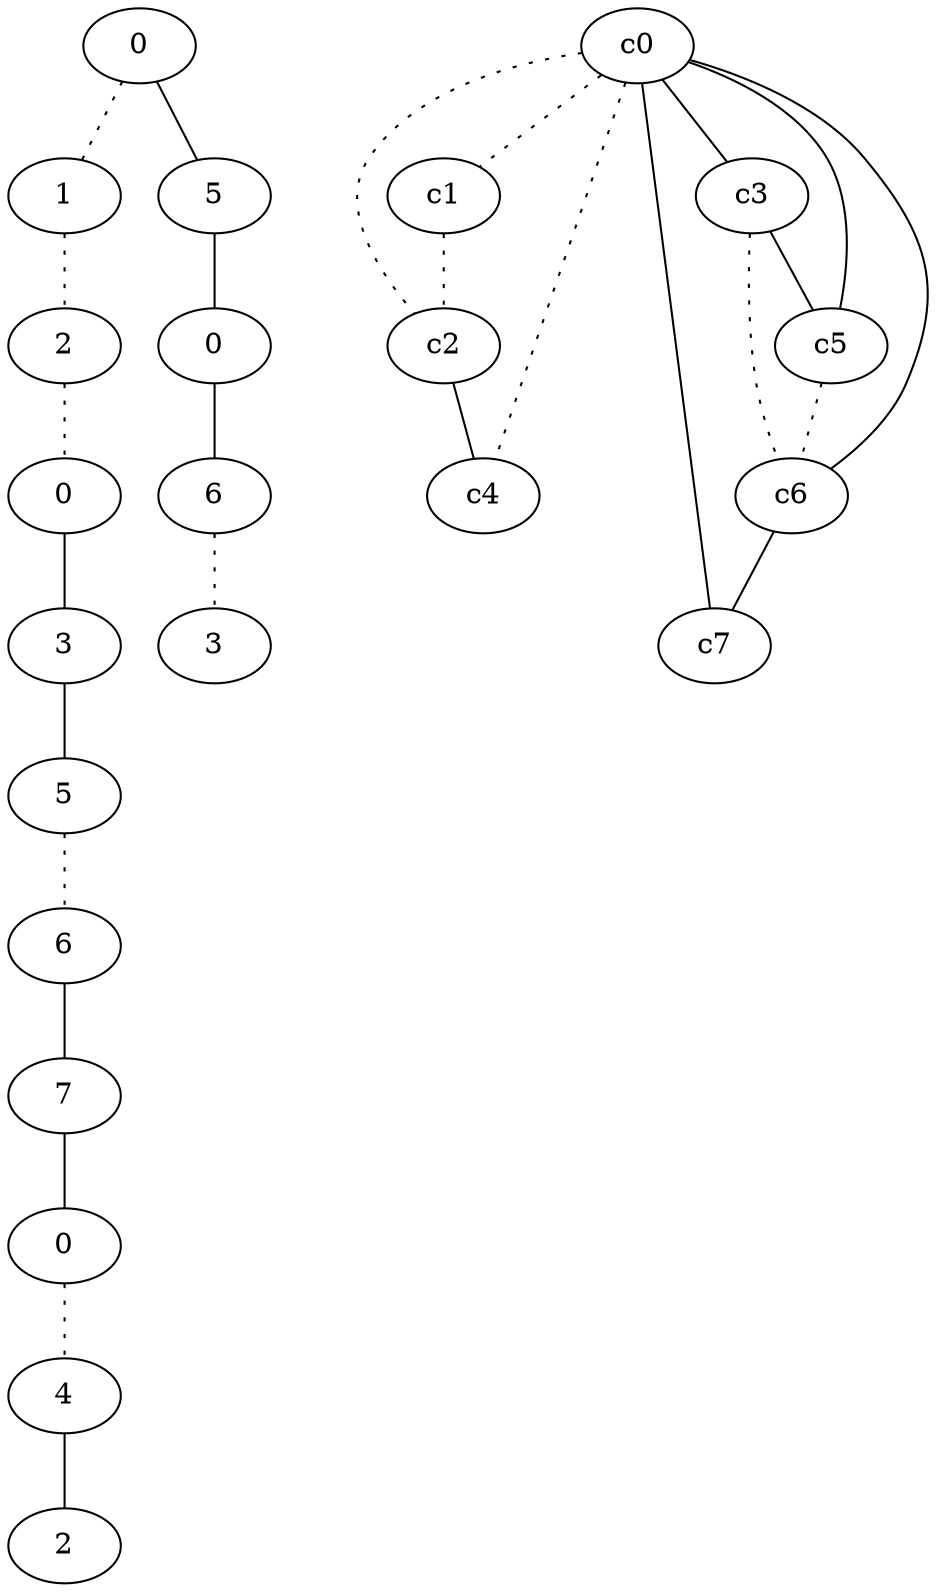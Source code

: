 graph {
a0[label=0];
a1[label=1];
a2[label=2];
a3[label=0];
a4[label=3];
a5[label=5];
a6[label=6];
a7[label=7];
a8[label=0];
a9[label=4];
a10[label=2];
a11[label=5];
a12[label=0];
a13[label=6];
a14[label=3];
a0 -- a1 [style=dotted];
a0 -- a11;
a1 -- a2 [style=dotted];
a2 -- a3 [style=dotted];
a3 -- a4;
a4 -- a5;
a5 -- a6 [style=dotted];
a6 -- a7;
a7 -- a8;
a8 -- a9 [style=dotted];
a9 -- a10;
a11 -- a12;
a12 -- a13;
a13 -- a14 [style=dotted];
c0 -- c1 [style=dotted];
c0 -- c2 [style=dotted];
c0 -- c3;
c0 -- c4 [style=dotted];
c0 -- c5;
c0 -- c6;
c0 -- c7;
c1 -- c2 [style=dotted];
c2 -- c4;
c3 -- c5;
c3 -- c6 [style=dotted];
c5 -- c6 [style=dotted];
c6 -- c7;
}
